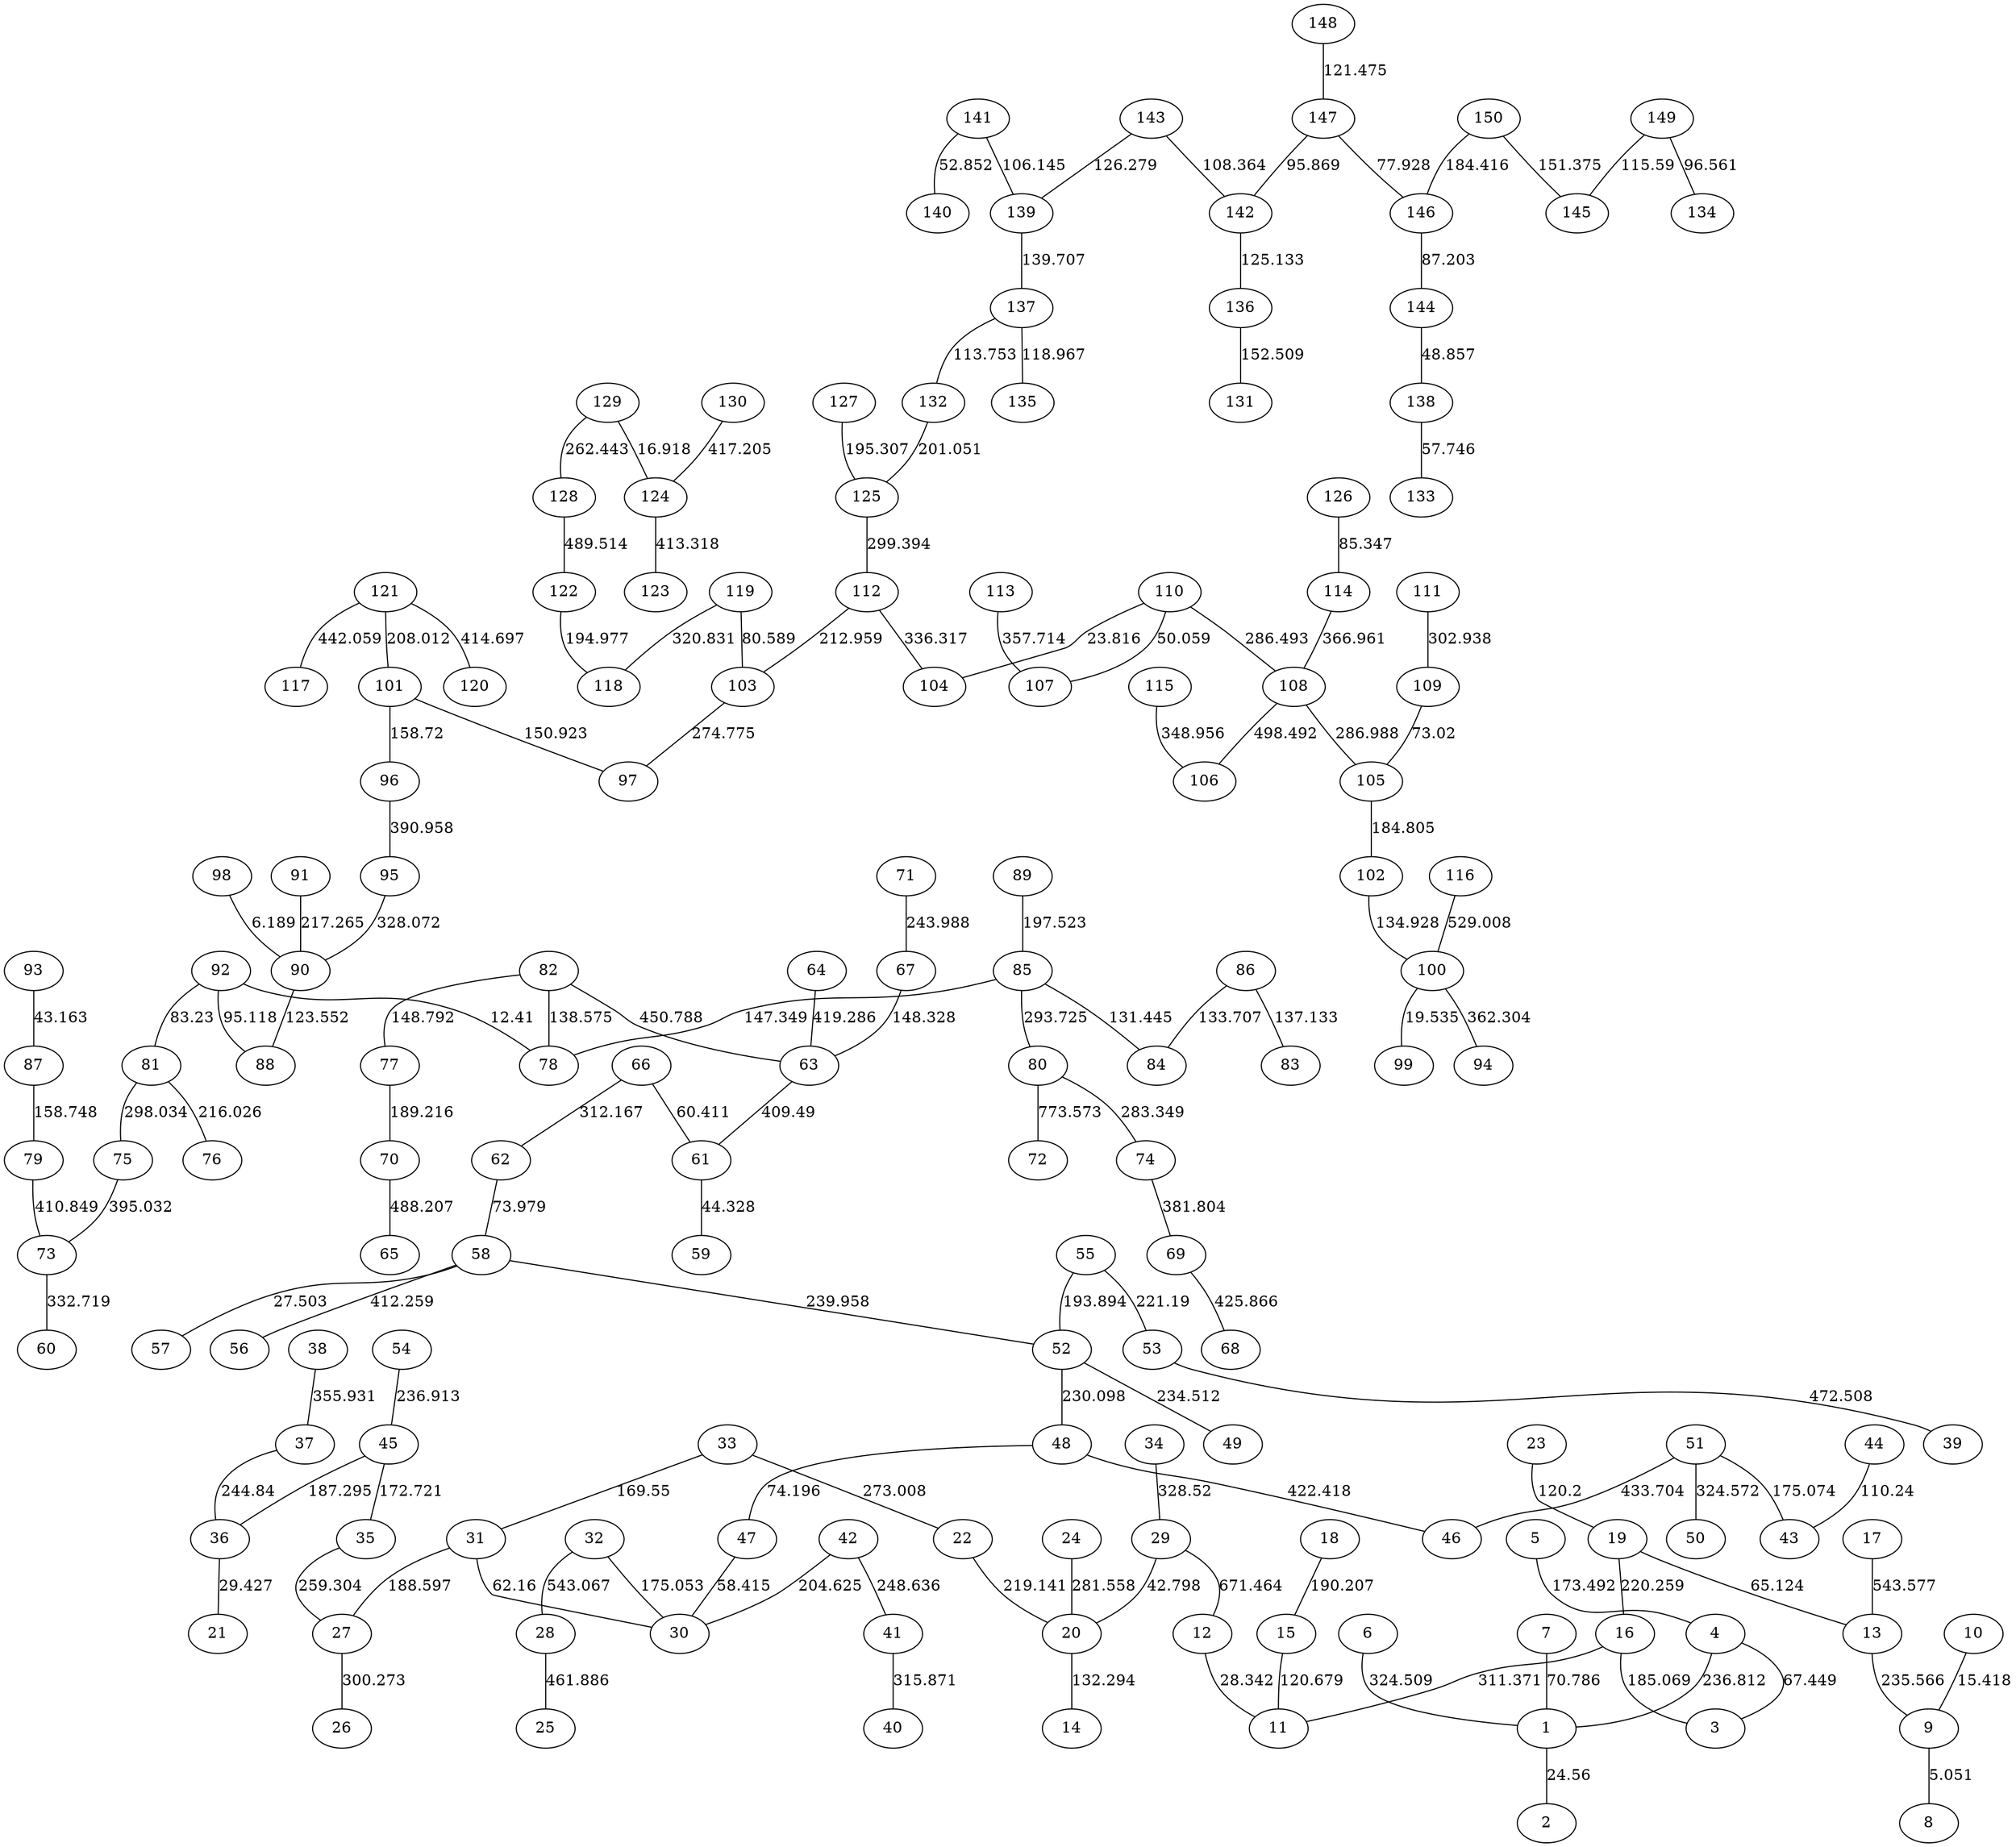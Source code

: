 graph x {
93 -- 87[label=43.163];
87 -- 79[label=158.748];
79 -- 73[label=410.849];
73 -- 60[label=332.719];
75 -- 73[label=395.032];
81 -- 75[label=298.034];
92 -- 81[label=83.23];
92 -- 78[label=12.41];
92 -- 88[label=95.118];
90 -- 88[label=123.552];
98 -- 90[label=6.189];
82 -- 78[label=138.575];
85 -- 78[label=147.349];
85 -- 84[label=131.445];
86 -- 84[label=133.707];
86 -- 83[label=137.133];
82 -- 77[label=148.792];
77 -- 70[label=189.216];
89 -- 85[label=197.523];
81 -- 76[label=216.026];
91 -- 90[label=217.265];
85 -- 80[label=293.725];
80 -- 74[label=283.349];
95 -- 90[label=328.072];
74 -- 69[label=381.804];
96 -- 95[label=390.958];
101 -- 96[label=158.72];
101 -- 97[label=150.923];
121 -- 101[label=208.012];
103 -- 97[label=274.775];
119 -- 103[label=80.589];
112 -- 103[label=212.959];
125 -- 112[label=299.394];
127 -- 125[label=195.307];
132 -- 125[label=201.051];
137 -- 132[label=113.753];
137 -- 135[label=118.967];
139 -- 137[label=139.707];
141 -- 139[label=106.145];
141 -- 140[label=52.852];
143 -- 139[label=126.279];
143 -- 142[label=108.364];
147 -- 142[label=95.869];
147 -- 146[label=77.928];
146 -- 144[label=87.203];
144 -- 138[label=48.857];
138 -- 133[label=57.746];
148 -- 147[label=121.475];
142 -- 136[label=125.133];
136 -- 131[label=152.509];
150 -- 146[label=184.416];
150 -- 145[label=151.375];
149 -- 145[label=115.59];
149 -- 134[label=96.561];
119 -- 118[label=320.831];
122 -- 118[label=194.977];
112 -- 104[label=336.317];
110 -- 104[label=23.816];
110 -- 107[label=50.059];
110 -- 108[label=286.493];
108 -- 105[label=286.988];
109 -- 105[label=73.02];
105 -- 102[label=184.805];
102 -- 100[label=134.928];
100 -- 99[label=19.535];
111 -- 109[label=302.938];
113 -- 107[label=357.714];
100 -- 94[label=362.304];
114 -- 108[label=366.961];
126 -- 114[label=85.347];
121 -- 120[label=414.697];
69 -- 68[label=425.866];
121 -- 117[label=442.059];
82 -- 63[label=450.788];
67 -- 63[label=148.328];
71 -- 67[label=243.988];
63 -- 61[label=409.49];
61 -- 59[label=44.328];
66 -- 61[label=60.411];
66 -- 62[label=312.167];
62 -- 58[label=73.979];
58 -- 57[label=27.503];
58 -- 52[label=239.958];
55 -- 52[label=193.894];
55 -- 53[label=221.19];
52 -- 48[label=230.098];
48 -- 47[label=74.196];
47 -- 30[label=58.415];
31 -- 30[label=62.16];
33 -- 31[label=169.55];
32 -- 30[label=175.053];
31 -- 27[label=188.597];
42 -- 30[label=204.625];
52 -- 49[label=234.512];
42 -- 41[label=248.636];
35 -- 27[label=259.304];
45 -- 35[label=172.721];
45 -- 36[label=187.295];
36 -- 21[label=29.427];
54 -- 45[label=236.913];
37 -- 36[label=244.84];
33 -- 22[label=273.008];
22 -- 20[label=219.141];
29 -- 20[label=42.798];
20 -- 14[label=132.294];
24 -- 20[label=281.558];
27 -- 26[label=300.273];
41 -- 40[label=315.871];
34 -- 29[label=328.52];
38 -- 37[label=355.931];
58 -- 56[label=412.259];
64 -- 63[label=419.286];
48 -- 46[label=422.418];
51 -- 46[label=433.704];
51 -- 43[label=175.074];
44 -- 43[label=110.24];
51 -- 50[label=324.572];
53 -- 39[label=472.508];
70 -- 65[label=488.207];
128 -- 122[label=489.514];
129 -- 128[label=262.443];
129 -- 124[label=16.918];
124 -- 123[label=413.318];
130 -- 124[label=417.205];
108 -- 106[label=498.492];
115 -- 106[label=348.956];
116 -- 100[label=529.008];
32 -- 28[label=543.067];
28 -- 25[label=461.886];
29 -- 12[label=671.464];
12 -- 11[label=28.342];
15 -- 11[label=120.679];
18 -- 15[label=190.207];
16 -- 11[label=311.371];
16 -- 3[label=185.069];
4 -- 3[label=67.449];
5 -- 4[label=173.492];
19 -- 16[label=220.259];
19 -- 13[label=65.124];
23 -- 19[label=120.2];
13 -- 9[label=235.566];
9 -- 8[label=5.051];
10 -- 9[label=15.418];
4 -- 1[label=236.812];
1 -- 2[label=24.56];
7 -- 1[label=70.786];
6 -- 1[label=324.509];
17 -- 13[label=543.577];
80 -- 72[label=773.573];
}
